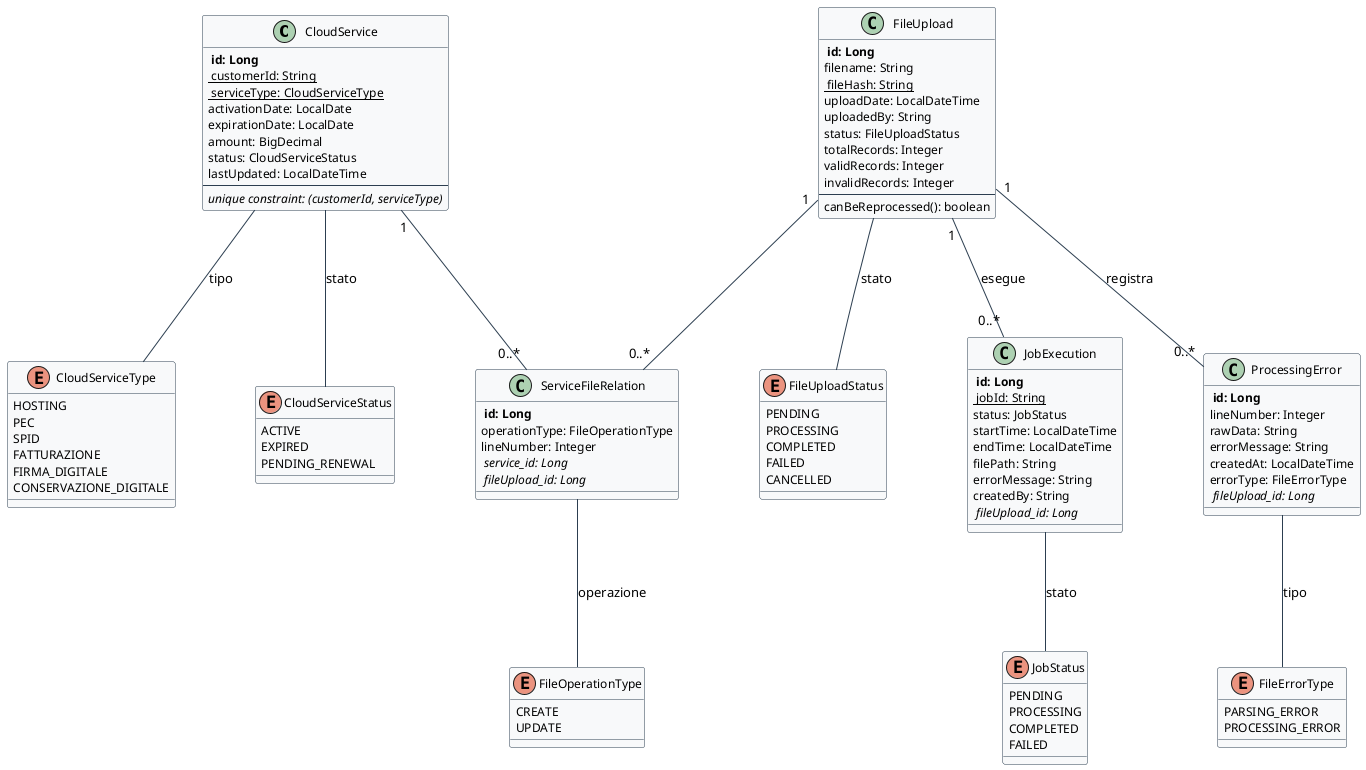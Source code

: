 @startuml "Cloud Services Business Monitoring - Domain Model"

!define ENTITY class
!define PRIMARY_KEY <b>
!define FOREIGN_KEY <i>
!define UNIQUE_KEY <u>

skinparam class {
  BackgroundColor #F8F9FA
  ArrowColor #2C3E50
  BorderColor #2C3E50
}

skinparam classFontSize 14
skinparam classAttributeFontSize 12
skinparam nodesep 80
skinparam ranksep 100

ENTITY CloudService {
  PRIMARY_KEY id: Long
  UNIQUE_KEY customerId: String
  UNIQUE_KEY serviceType: CloudServiceType
  activationDate: LocalDate
  expirationDate: LocalDate
  amount: BigDecimal
  status: CloudServiceStatus
  lastUpdated: LocalDateTime
  --
  <i>unique constraint: (customerId, serviceType)</i>
}

ENTITY FileUpload {
  PRIMARY_KEY id: Long
  filename: String
  UNIQUE_KEY fileHash: String
  uploadDate: LocalDateTime
  uploadedBy: String
  status: FileUploadStatus
  totalRecords: Integer
  validRecords: Integer
  invalidRecords: Integer
  --
  canBeReprocessed(): boolean
}

ENTITY JobExecution {
  PRIMARY_KEY id: Long
  UNIQUE_KEY jobId: String
  status: JobStatus
  startTime: LocalDateTime
  endTime: LocalDateTime
  filePath: String
  errorMessage: String
  createdBy: String
  FOREIGN_KEY fileUpload_id: Long
}

ENTITY ProcessingError {
  PRIMARY_KEY id: Long
  lineNumber: Integer
  rawData: String
  errorMessage: String
  createdAt: LocalDateTime
  errorType: FileErrorType
  FOREIGN_KEY fileUpload_id: Long
}

ENTITY ServiceFileRelation {
  PRIMARY_KEY id: Long
  operationType: FileOperationType
  lineNumber: Integer
  FOREIGN_KEY service_id: Long
  FOREIGN_KEY fileUpload_id: Long
}

enum CloudServiceType {
  HOSTING
  PEC
  SPID
  FATTURAZIONE
  FIRMA_DIGITALE
  CONSERVAZIONE_DIGITALE
}

enum CloudServiceStatus {
  ACTIVE
  EXPIRED
  PENDING_RENEWAL
}

enum FileUploadStatus {
  PENDING
  PROCESSING
  COMPLETED
  FAILED
  CANCELLED
}

enum JobStatus {
  PENDING
  PROCESSING
  COMPLETED
  FAILED
}

enum FileErrorType {
  PARSING_ERROR
  PROCESSING_ERROR
}

enum FileOperationType {
  CREATE
  UPDATE
}

CloudService "1" -- "0..*" ServiceFileRelation
FileUpload "1" -- "0..*" ServiceFileRelation
FileUpload "1" -- "0..*" ProcessingError : registra
FileUpload "1" -- "0..*" JobExecution : esegue

CloudService -- CloudServiceType : tipo
CloudService -- CloudServiceStatus : stato
FileUpload -- FileUploadStatus : stato
JobExecution -- JobStatus : stato
ProcessingError -- FileErrorType : tipo
ServiceFileRelation -- FileOperationType : operazione

@enduml